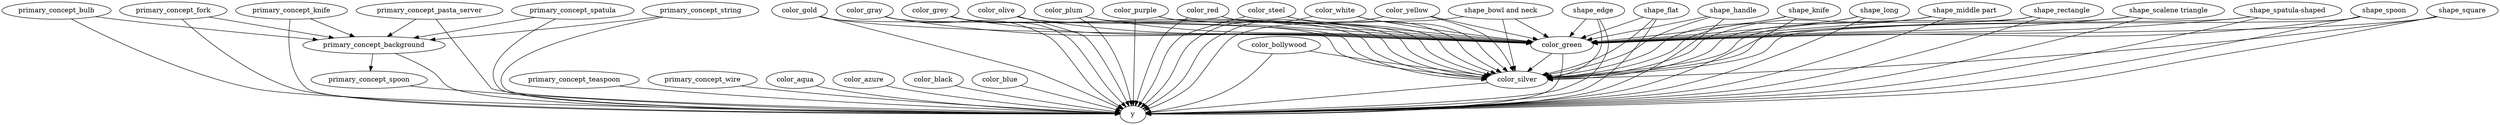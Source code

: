 strict digraph  {
primary_concept_background;
y;
primary_concept_bulb;
primary_concept_fork;
primary_concept_knife;
primary_concept_pasta_server;
primary_concept_spatula;
primary_concept_spoon;
primary_concept_string;
primary_concept_teaspoon;
primary_concept_wire;
color_aqua;
color_azure;
color_black;
color_blue;
color_bollywood;
color_gold;
color_gray;
color_green;
color_grey;
color_olive;
color_plum;
color_purple;
color_red;
color_silver;
color_steel;
color_white;
color_yellow;
"shape_bowl and neck";
shape_edge;
shape_flat;
shape_handle;
shape_knife;
shape_long;
"shape_middle part";
shape_rectangle;
"shape_scalene triangle";
"shape_spatula-shaped";
shape_spoon;
shape_square;
primary_concept_background -> y;
primary_concept_background -> primary_concept_spoon;
primary_concept_bulb -> y;
primary_concept_bulb -> primary_concept_background;
primary_concept_fork -> y;
primary_concept_fork -> primary_concept_background;
primary_concept_knife -> y;
primary_concept_knife -> primary_concept_background;
primary_concept_pasta_server -> y;
primary_concept_pasta_server -> primary_concept_background;
primary_concept_spatula -> y;
primary_concept_spatula -> primary_concept_background;
primary_concept_spoon -> y;
primary_concept_string -> y;
primary_concept_string -> primary_concept_background;
primary_concept_teaspoon -> y;
primary_concept_wire -> y;
color_aqua -> y;
color_azure -> y;
color_black -> y;
color_blue -> y;
color_bollywood -> y;
color_bollywood -> color_silver;
color_gold -> y;
color_gold -> color_green;
color_gold -> color_silver;
color_gray -> y;
color_gray -> color_green;
color_gray -> color_silver;
color_green -> y;
color_green -> color_silver;
color_grey -> y;
color_grey -> color_green;
color_grey -> color_silver;
color_olive -> y;
color_olive -> color_green;
color_olive -> color_silver;
color_plum -> y;
color_plum -> color_green;
color_plum -> color_silver;
color_purple -> y;
color_purple -> color_green;
color_purple -> color_silver;
color_red -> y;
color_red -> color_green;
color_red -> color_silver;
color_silver -> y;
color_steel -> y;
color_steel -> color_green;
color_steel -> color_silver;
color_white -> y;
color_white -> color_green;
color_white -> color_silver;
color_yellow -> y;
color_yellow -> color_green;
color_yellow -> color_silver;
"shape_bowl and neck" -> y;
"shape_bowl and neck" -> color_green;
"shape_bowl and neck" -> color_silver;
shape_edge -> y;
shape_edge -> color_green;
shape_edge -> color_silver;
shape_flat -> y;
shape_flat -> color_green;
shape_flat -> color_silver;
shape_handle -> y;
shape_handle -> color_green;
shape_handle -> color_silver;
shape_knife -> y;
shape_knife -> color_green;
shape_knife -> color_silver;
shape_long -> y;
shape_long -> color_green;
shape_long -> color_silver;
"shape_middle part" -> y;
"shape_middle part" -> color_green;
"shape_middle part" -> color_silver;
shape_rectangle -> y;
shape_rectangle -> color_green;
shape_rectangle -> color_silver;
"shape_scalene triangle" -> y;
"shape_scalene triangle" -> color_green;
"shape_scalene triangle" -> color_silver;
"shape_spatula-shaped" -> y;
"shape_spatula-shaped" -> color_green;
"shape_spatula-shaped" -> color_silver;
shape_spoon -> y;
shape_spoon -> color_green;
shape_spoon -> color_silver;
shape_square -> y;
shape_square -> color_green;
shape_square -> color_silver;
}
